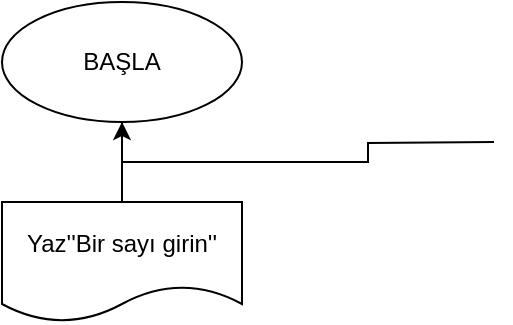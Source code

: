 <mxfile version="13.8.2" type="device"><diagram id="jsRaimi51Faq8gD3ofaH" name="Page-1"><mxGraphModel dx="1038" dy="491" grid="1" gridSize="10" guides="1" tooltips="1" connect="1" arrows="1" fold="1" page="1" pageScale="1" pageWidth="827" pageHeight="1169" math="0" shadow="0"><root><mxCell id="0"/><mxCell id="1" parent="0"/><mxCell id="kj7xCz1eoJK01wx3vC4V-2" value="&lt;font style=&quot;vertical-align: inherit&quot;&gt;&lt;font style=&quot;vertical-align: inherit&quot;&gt;BAŞLA&lt;/font&gt;&lt;/font&gt;" style="ellipse;whiteSpace=wrap;html=1;" vertex="1" parent="1"><mxGeometry x="354" width="120" height="60" as="geometry"/></mxCell><mxCell id="kj7xCz1eoJK01wx3vC4V-5" value="" style="endArrow=classic;html=1;exitX=0.5;exitY=1;exitDx=0;exitDy=0;" edge="1" parent="1" source="kj7xCz1eoJK01wx3vC4V-2"><mxGeometry width="50" height="50" relative="1" as="geometry"><mxPoint x="410" y="90" as="sourcePoint"/><mxPoint x="414" y="130" as="targetPoint"/></mxGeometry></mxCell><mxCell id="kj7xCz1eoJK01wx3vC4V-8" value="" style="edgeStyle=orthogonalEdgeStyle;rounded=0;orthogonalLoop=1;jettySize=auto;html=1;" edge="1" parent="1" target="kj7xCz1eoJK01wx3vC4V-2"><mxGeometry relative="1" as="geometry"><mxPoint x="600" y="70" as="sourcePoint"/></mxGeometry></mxCell><mxCell id="kj7xCz1eoJK01wx3vC4V-6" value="&lt;font style=&quot;vertical-align: inherit&quot;&gt;&lt;font style=&quot;vertical-align: inherit&quot;&gt;Yaz''Bir sayı girin''&lt;/font&gt;&lt;/font&gt;" style="shape=document;whiteSpace=wrap;html=1;boundedLbl=1;" vertex="1" parent="1"><mxGeometry x="354" y="100" width="120" height="60" as="geometry"/></mxCell></root></mxGraphModel></diagram></mxfile>